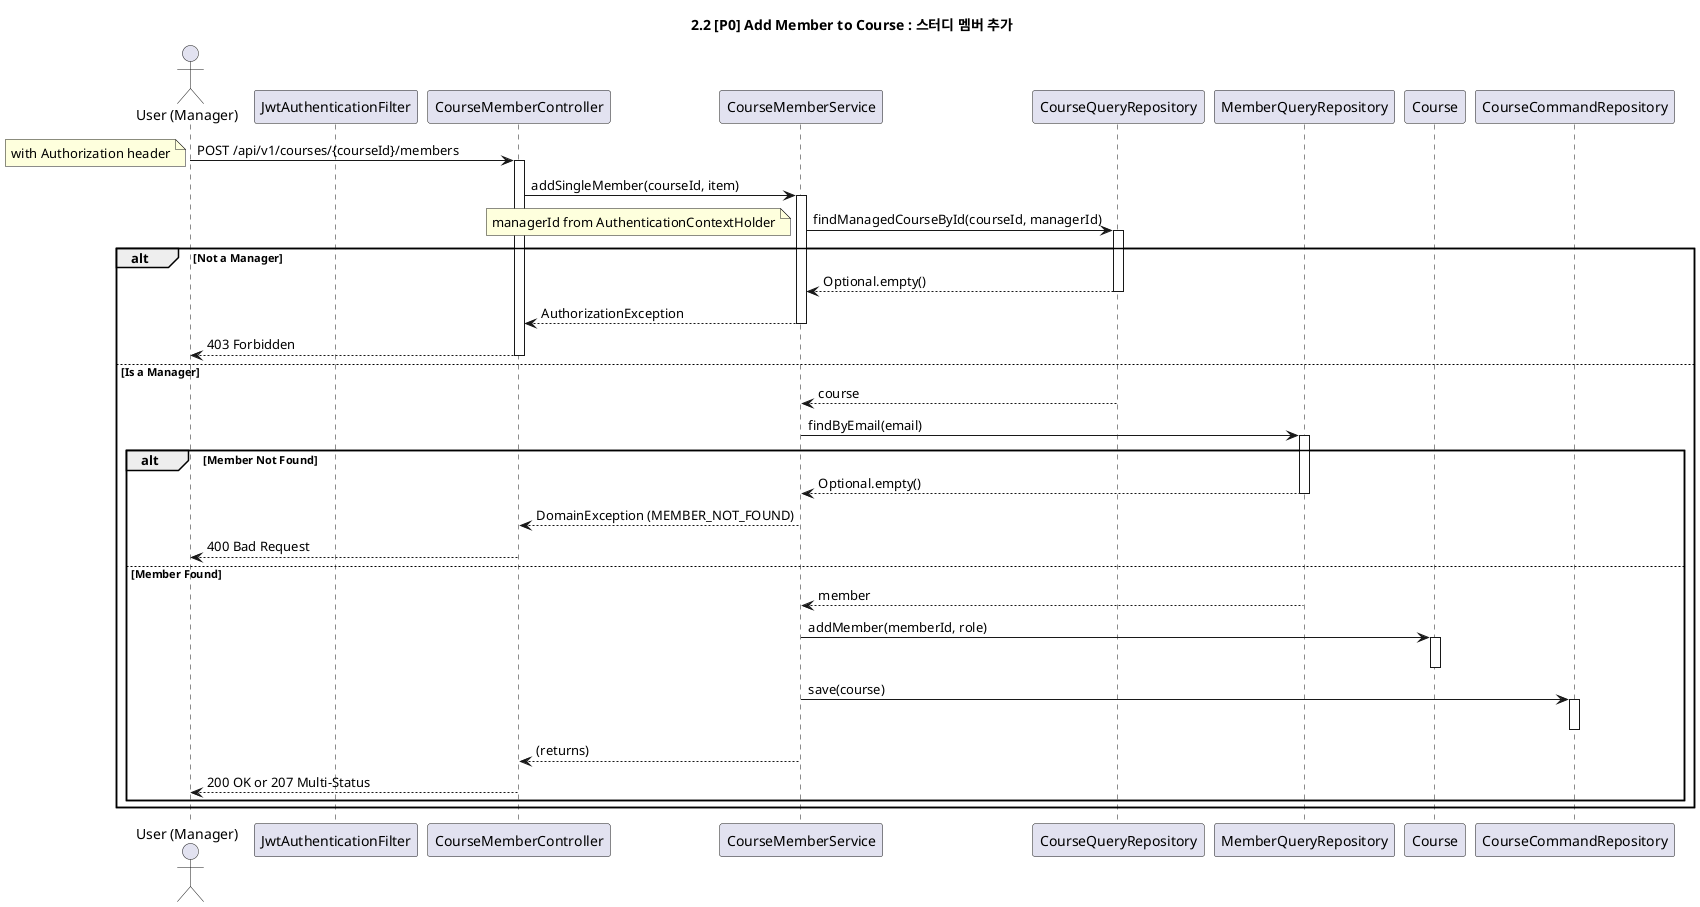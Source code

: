 @startuml

title 2.2 [P0] Add Member to Course : 스터디 멤버 추가

actor "User (Manager)" as User
participant "JwtAuthenticationFilter" as Filter
participant "CourseMemberController" as Controller
participant "CourseMemberService" as AppService
participant "CourseQueryRepository" as CourseQueryRepo
participant "MemberQueryRepository" as MemberQueryRepo
participant "Course" as CourseDomain
participant "CourseCommandRepository" as CourseCommandRepo

User -> Controller: POST /api/v1/courses/{courseId}/members
note left: with Authorization header
activate Controller

Controller -> AppService: addSingleMember(courseId, item)
activate AppService

AppService -> CourseQueryRepo: findManagedCourseById(courseId, managerId)
note left: managerId from AuthenticationContextHolder
activate CourseQueryRepo
alt Not a Manager
    CourseQueryRepo --> AppService: Optional.empty()
    deactivate CourseQueryRepo
    AppService --> Controller: AuthorizationException
    deactivate AppService
    Controller --> User: 403 Forbidden
    deactivate Controller
else Is a Manager
    CourseQueryRepo --> AppService: course
    deactivate CourseQueryRepo

    AppService -> MemberQueryRepo: findByEmail(email)
    activate MemberQueryRepo
    alt Member Not Found
        MemberQueryRepo --> AppService: Optional.empty()
        deactivate MemberQueryRepo
        AppService --> Controller: DomainException (MEMBER_NOT_FOUND)
        deactivate AppService
        Controller --> User: 400 Bad Request
        deactivate Controller
    else Member Found
        MemberQueryRepo --> AppService: member
        deactivate MemberQueryRepo

        AppService -> CourseDomain: addMember(memberId, role)
        activate CourseDomain
        deactivate CourseDomain

        AppService -> CourseCommandRepo: save(course)
        activate CourseCommandRepo
        deactivate CourseCommandRepo

        AppService --> Controller: (returns)
        deactivate AppService

        Controller --> User: 200 OK or 207 Multi-Status
        deactivate Controller
    end
end

@enduml
